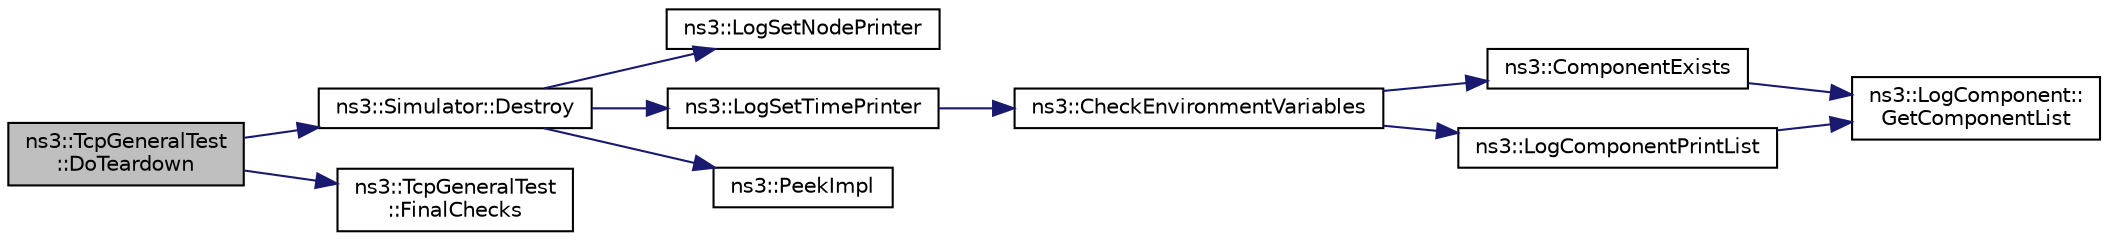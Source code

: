 digraph "ns3::TcpGeneralTest::DoTeardown"
{
 // LATEX_PDF_SIZE
  edge [fontname="Helvetica",fontsize="10",labelfontname="Helvetica",labelfontsize="10"];
  node [fontname="Helvetica",fontsize="10",shape=record];
  rankdir="LR";
  Node1 [label="ns3::TcpGeneralTest\l::DoTeardown",height=0.2,width=0.4,color="black", fillcolor="grey75", style="filled", fontcolor="black",tooltip="Teardown the TCP test."];
  Node1 -> Node2 [color="midnightblue",fontsize="10",style="solid",fontname="Helvetica"];
  Node2 [label="ns3::Simulator::Destroy",height=0.2,width=0.4,color="black", fillcolor="white", style="filled",URL="$classns3_1_1_simulator.html#a2a056e59a6623225df0957eda0ee8252",tooltip="Execute the events scheduled with ScheduleDestroy()."];
  Node2 -> Node3 [color="midnightblue",fontsize="10",style="solid",fontname="Helvetica"];
  Node3 [label="ns3::LogSetNodePrinter",height=0.2,width=0.4,color="black", fillcolor="white", style="filled",URL="$namespacens3.html#aebac73305345f2e2803fdeb102a7705e",tooltip="Set the LogNodePrinter function to be used to prepend log messages with the node id."];
  Node2 -> Node4 [color="midnightblue",fontsize="10",style="solid",fontname="Helvetica"];
  Node4 [label="ns3::LogSetTimePrinter",height=0.2,width=0.4,color="black", fillcolor="white", style="filled",URL="$namespacens3.html#a46cd76678f7da29799d1b41994e12ec1",tooltip="Set the TimePrinter function to be used to prepend log messages with the simulation time."];
  Node4 -> Node5 [color="midnightblue",fontsize="10",style="solid",fontname="Helvetica"];
  Node5 [label="ns3::CheckEnvironmentVariables",height=0.2,width=0.4,color="black", fillcolor="white", style="filled",URL="$group__logging.html#gacdc0bdeb2d8a90089d4fb09c4b8569ff",tooltip="Parse the NS_LOG environment variable."];
  Node5 -> Node6 [color="midnightblue",fontsize="10",style="solid",fontname="Helvetica"];
  Node6 [label="ns3::ComponentExists",height=0.2,width=0.4,color="black", fillcolor="white", style="filled",URL="$group__logging.html#gaadcc698770aae684c54dbd1ef4e4b37a",tooltip="Check if a log component exists."];
  Node6 -> Node7 [color="midnightblue",fontsize="10",style="solid",fontname="Helvetica"];
  Node7 [label="ns3::LogComponent::\lGetComponentList",height=0.2,width=0.4,color="black", fillcolor="white", style="filled",URL="$classns3_1_1_log_component.html#a63eb2c0fd93c30f9081443c2fd4bffe9",tooltip="Get the list of LogComponnents."];
  Node5 -> Node8 [color="midnightblue",fontsize="10",style="solid",fontname="Helvetica"];
  Node8 [label="ns3::LogComponentPrintList",height=0.2,width=0.4,color="black", fillcolor="white", style="filled",URL="$namespacens3.html#a5252703c3f8260fd6dc609f1b276e57c",tooltip="Print the list of logging messages available."];
  Node8 -> Node7 [color="midnightblue",fontsize="10",style="solid",fontname="Helvetica"];
  Node2 -> Node9 [color="midnightblue",fontsize="10",style="solid",fontname="Helvetica"];
  Node9 [label="ns3::PeekImpl",height=0.2,width=0.4,color="black", fillcolor="white", style="filled",URL="$group__simulator.html#ga233c5c38de117e4e4a5a9cd168694792",tooltip="Get the static SimulatorImpl instance."];
  Node1 -> Node10 [color="midnightblue",fontsize="10",style="solid",fontname="Helvetica"];
  Node10 [label="ns3::TcpGeneralTest\l::FinalChecks",height=0.2,width=0.4,color="black", fillcolor="white", style="filled",URL="$classns3_1_1_tcp_general_test.html#ada871cedd37de404288f163b6f8dea39",tooltip="Performs the (eventual) final checks through test asserts."];
}
